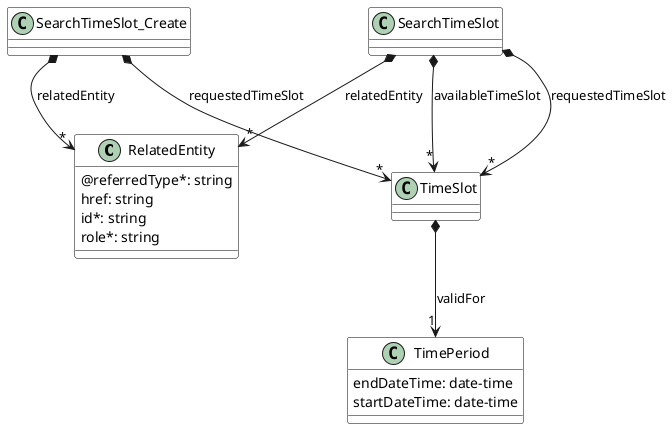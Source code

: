 @startuml
skinparam {
    ClassBackgroundColor White
    ClassBorderColor Black
}


class RelatedEntity {

    @referredType*: string
    href: string
    id*: string
    role*: string
}


class SearchTimeSlot {

}

SearchTimeSlot *-->"*" TimeSlot : availableTimeSlot
SearchTimeSlot *-->"*" TimeSlot : requestedTimeSlot
SearchTimeSlot *-->"*" RelatedEntity : relatedEntity


class SearchTimeSlot_Create {

}

SearchTimeSlot_Create *-->"*" TimeSlot : requestedTimeSlot
SearchTimeSlot_Create *-->"*" RelatedEntity : relatedEntity


class TimePeriod {

    endDateTime: date-time
    startDateTime: date-time
}


class TimeSlot {

}

TimeSlot *-->"1" TimePeriod : validFor


@enduml
